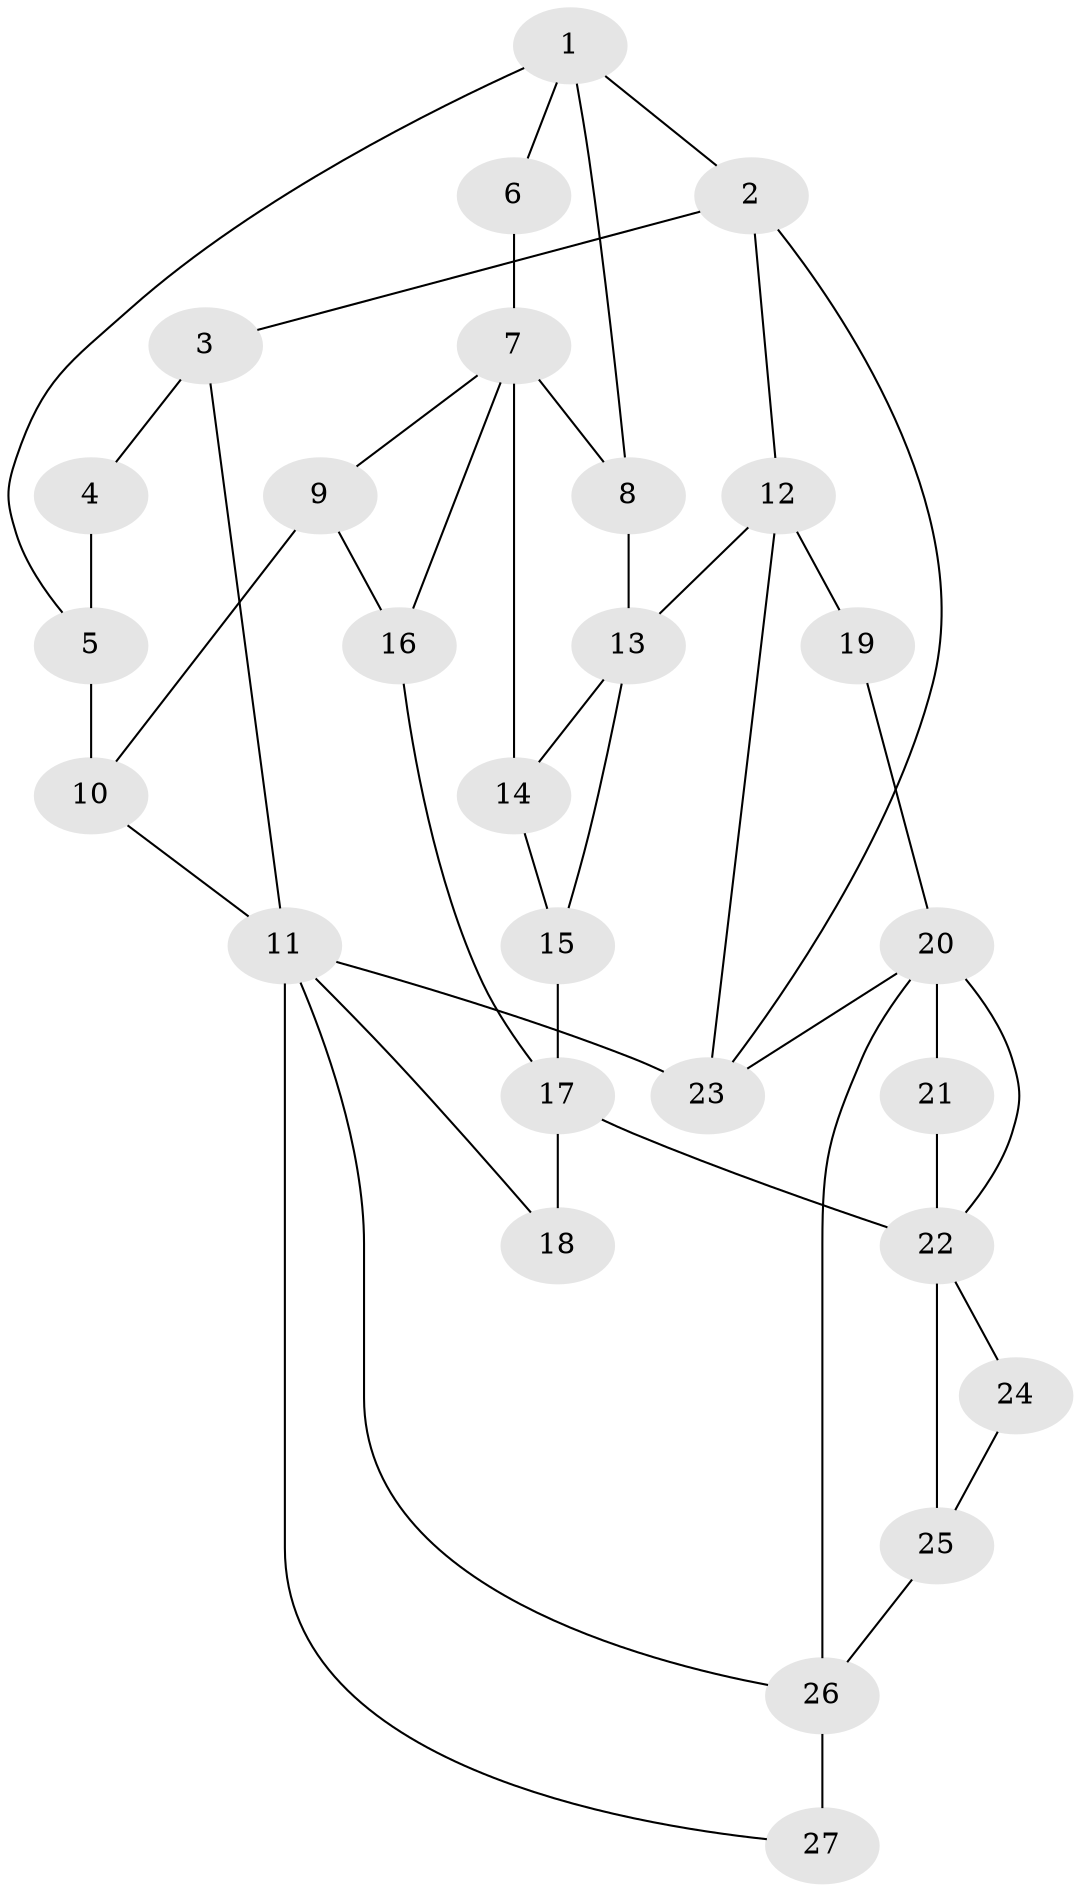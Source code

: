 // original degree distribution, {3: 0.037037037037037035, 5: 0.5555555555555556, 6: 0.18518518518518517, 4: 0.2222222222222222}
// Generated by graph-tools (version 1.1) at 2025/38/03/09/25 02:38:43]
// undirected, 27 vertices, 45 edges
graph export_dot {
graph [start="1"]
  node [color=gray90,style=filled];
  1;
  2;
  3;
  4;
  5;
  6;
  7;
  8;
  9;
  10;
  11;
  12;
  13;
  14;
  15;
  16;
  17;
  18;
  19;
  20;
  21;
  22;
  23;
  24;
  25;
  26;
  27;
  1 -- 2 [weight=1.0];
  1 -- 5 [weight=1.0];
  1 -- 6 [weight=1.0];
  1 -- 8 [weight=1.0];
  2 -- 3 [weight=1.0];
  2 -- 12 [weight=1.0];
  2 -- 23 [weight=1.0];
  3 -- 4 [weight=1.0];
  3 -- 11 [weight=2.0];
  4 -- 5 [weight=1.0];
  5 -- 10 [weight=1.0];
  6 -- 7 [weight=2.0];
  7 -- 8 [weight=1.0];
  7 -- 9 [weight=1.0];
  7 -- 14 [weight=1.0];
  7 -- 16 [weight=1.0];
  8 -- 13 [weight=1.0];
  9 -- 10 [weight=1.0];
  9 -- 16 [weight=1.0];
  10 -- 11 [weight=1.0];
  11 -- 18 [weight=1.0];
  11 -- 23 [weight=1.0];
  11 -- 26 [weight=1.0];
  11 -- 27 [weight=1.0];
  12 -- 13 [weight=2.0];
  12 -- 19 [weight=2.0];
  12 -- 23 [weight=1.0];
  13 -- 14 [weight=1.0];
  13 -- 15 [weight=1.0];
  14 -- 15 [weight=1.0];
  15 -- 17 [weight=1.0];
  16 -- 17 [weight=1.0];
  17 -- 18 [weight=2.0];
  17 -- 22 [weight=2.0];
  19 -- 20 [weight=1.0];
  20 -- 21 [weight=2.0];
  20 -- 22 [weight=1.0];
  20 -- 23 [weight=1.0];
  20 -- 26 [weight=1.0];
  21 -- 22 [weight=1.0];
  22 -- 24 [weight=1.0];
  22 -- 25 [weight=1.0];
  24 -- 25 [weight=2.0];
  25 -- 26 [weight=2.0];
  26 -- 27 [weight=2.0];
}
